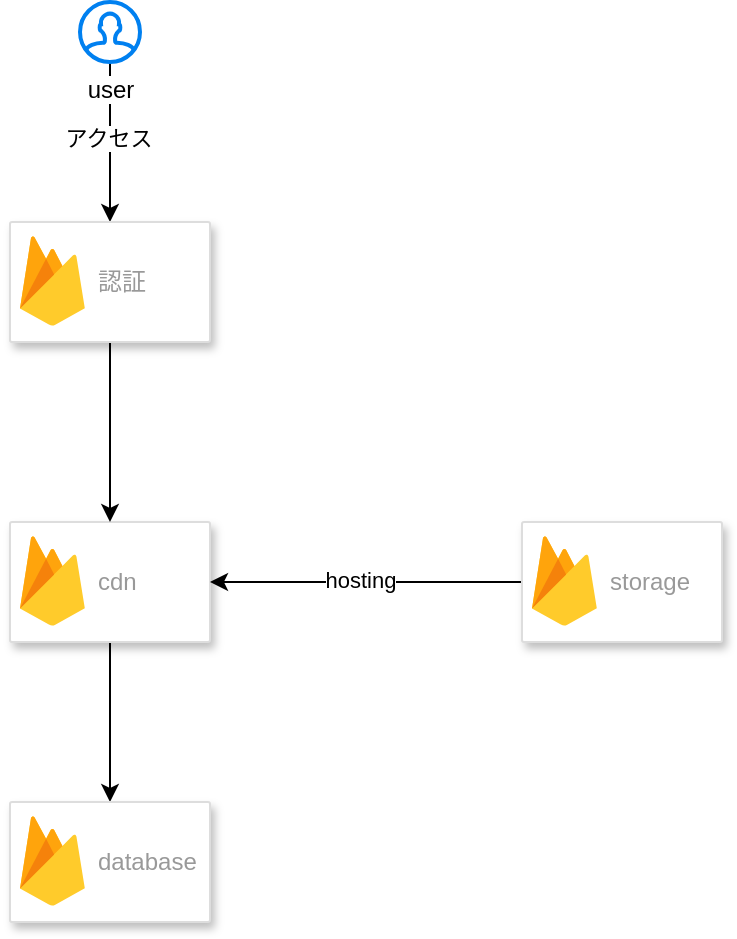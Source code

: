 <mxfile version="22.1.11" type="github">
  <diagram name="ページ1" id="u_0_eenIJWHdSVMQ2Iz3">
    <mxGraphModel dx="1434" dy="672" grid="1" gridSize="10" guides="1" tooltips="1" connect="1" arrows="1" fold="1" page="1" pageScale="1" pageWidth="827" pageHeight="1169" math="0" shadow="0">
      <root>
        <mxCell id="0" />
        <mxCell id="1" parent="0" />
        <mxCell id="Kafa2kgNL4quUZINUEVk-1" style="edgeStyle=orthogonalEdgeStyle;rounded=0;orthogonalLoop=1;jettySize=auto;html=1;entryX=0.5;entryY=0;entryDx=0;entryDy=0;" parent="1" source="Kafa2kgNL4quUZINUEVk-3" target="NpNsBloTD-FiAFagpWwo-1" edge="1">
          <mxGeometry relative="1" as="geometry">
            <mxPoint x="414" y="280" as="targetPoint" />
          </mxGeometry>
        </mxCell>
        <mxCell id="Kafa2kgNL4quUZINUEVk-2" value="アクセス" style="edgeLabel;html=1;align=center;verticalAlign=middle;resizable=0;points=[];" parent="Kafa2kgNL4quUZINUEVk-1" vertex="1" connectable="0">
          <mxGeometry x="-0.06" y="-1" relative="1" as="geometry">
            <mxPoint as="offset" />
          </mxGeometry>
        </mxCell>
        <mxCell id="Kafa2kgNL4quUZINUEVk-3" value="user" style="html=1;verticalLabelPosition=bottom;align=center;labelBackgroundColor=#ffffff;verticalAlign=top;strokeWidth=2;strokeColor=#0080F0;shadow=0;dashed=0;shape=mxgraph.ios7.icons.user;" parent="1" vertex="1">
          <mxGeometry x="399" y="20" width="30" height="30" as="geometry" />
        </mxCell>
        <mxCell id="Kafa2kgNL4quUZINUEVk-4" style="edgeStyle=orthogonalEdgeStyle;rounded=0;orthogonalLoop=1;jettySize=auto;html=1;exitX=0.5;exitY=1;exitDx=0;exitDy=0;entryX=0.5;entryY=0;entryDx=0;entryDy=0;" parent="1" source="Kafa2kgNL4quUZINUEVk-5" target="Kafa2kgNL4quUZINUEVk-11" edge="1">
          <mxGeometry relative="1" as="geometry" />
        </mxCell>
        <mxCell id="Kafa2kgNL4quUZINUEVk-5" value="" style="strokeColor=#dddddd;shadow=1;strokeWidth=1;rounded=1;absoluteArcSize=1;arcSize=2;" parent="1" vertex="1">
          <mxGeometry x="364" y="280" width="100" height="60" as="geometry" />
        </mxCell>
        <mxCell id="Kafa2kgNL4quUZINUEVk-6" value="cdn" style="sketch=0;dashed=0;connectable=0;html=1;fillColor=#5184F3;strokeColor=none;shape=mxgraph.gcp2.firebase;part=1;labelPosition=right;verticalLabelPosition=middle;align=left;verticalAlign=middle;spacingLeft=5;fontColor=#999999;fontSize=12;" parent="Kafa2kgNL4quUZINUEVk-5" vertex="1">
          <mxGeometry width="32.4" height="45" relative="1" as="geometry">
            <mxPoint x="5" y="7" as="offset" />
          </mxGeometry>
        </mxCell>
        <mxCell id="Kafa2kgNL4quUZINUEVk-7" style="edgeStyle=orthogonalEdgeStyle;rounded=0;orthogonalLoop=1;jettySize=auto;html=1;entryX=1;entryY=0.5;entryDx=0;entryDy=0;" parent="1" source="Kafa2kgNL4quUZINUEVk-9" target="Kafa2kgNL4quUZINUEVk-5" edge="1">
          <mxGeometry relative="1" as="geometry" />
        </mxCell>
        <mxCell id="Kafa2kgNL4quUZINUEVk-8" value="hosting" style="edgeLabel;html=1;align=center;verticalAlign=middle;resizable=0;points=[];" parent="Kafa2kgNL4quUZINUEVk-7" vertex="1" connectable="0">
          <mxGeometry x="0.038" y="-1" relative="1" as="geometry">
            <mxPoint as="offset" />
          </mxGeometry>
        </mxCell>
        <mxCell id="Kafa2kgNL4quUZINUEVk-9" value="" style="strokeColor=#dddddd;shadow=1;strokeWidth=1;rounded=1;absoluteArcSize=1;arcSize=2;" parent="1" vertex="1">
          <mxGeometry x="620" y="280" width="100" height="60" as="geometry" />
        </mxCell>
        <mxCell id="Kafa2kgNL4quUZINUEVk-10" value="storage" style="sketch=0;dashed=0;connectable=0;html=1;fillColor=#5184F3;strokeColor=none;shape=mxgraph.gcp2.firebase;part=1;labelPosition=right;verticalLabelPosition=middle;align=left;verticalAlign=middle;spacingLeft=5;fontColor=#999999;fontSize=12;" parent="Kafa2kgNL4quUZINUEVk-9" vertex="1">
          <mxGeometry width="32.4" height="45" relative="1" as="geometry">
            <mxPoint x="5" y="7" as="offset" />
          </mxGeometry>
        </mxCell>
        <mxCell id="Kafa2kgNL4quUZINUEVk-11" value="" style="strokeColor=#dddddd;shadow=1;strokeWidth=1;rounded=1;absoluteArcSize=1;arcSize=2;" parent="1" vertex="1">
          <mxGeometry x="364" y="420" width="100" height="60" as="geometry" />
        </mxCell>
        <mxCell id="Kafa2kgNL4quUZINUEVk-12" value="database" style="sketch=0;dashed=0;connectable=0;html=1;fillColor=#5184F3;strokeColor=none;shape=mxgraph.gcp2.firebase;part=1;labelPosition=right;verticalLabelPosition=middle;align=left;verticalAlign=middle;spacingLeft=5;fontColor=#999999;fontSize=12;" parent="Kafa2kgNL4quUZINUEVk-11" vertex="1">
          <mxGeometry width="32.4" height="45" relative="1" as="geometry">
            <mxPoint x="5" y="7" as="offset" />
          </mxGeometry>
        </mxCell>
        <mxCell id="NpNsBloTD-FiAFagpWwo-3" style="edgeStyle=orthogonalEdgeStyle;rounded=0;orthogonalLoop=1;jettySize=auto;html=1;" edge="1" parent="1" source="NpNsBloTD-FiAFagpWwo-1" target="Kafa2kgNL4quUZINUEVk-5">
          <mxGeometry relative="1" as="geometry" />
        </mxCell>
        <mxCell id="NpNsBloTD-FiAFagpWwo-1" value="" style="strokeColor=#dddddd;shadow=1;strokeWidth=1;rounded=1;absoluteArcSize=1;arcSize=2;" vertex="1" parent="1">
          <mxGeometry x="364" y="130" width="100" height="60" as="geometry" />
        </mxCell>
        <mxCell id="NpNsBloTD-FiAFagpWwo-2" value="認証" style="sketch=0;dashed=0;connectable=0;html=1;fillColor=#5184F3;strokeColor=none;shape=mxgraph.gcp2.firebase;part=1;labelPosition=right;verticalLabelPosition=middle;align=left;verticalAlign=middle;spacingLeft=5;fontColor=#999999;fontSize=12;" vertex="1" parent="NpNsBloTD-FiAFagpWwo-1">
          <mxGeometry width="32.4" height="45" relative="1" as="geometry">
            <mxPoint x="5" y="7" as="offset" />
          </mxGeometry>
        </mxCell>
      </root>
    </mxGraphModel>
  </diagram>
</mxfile>
